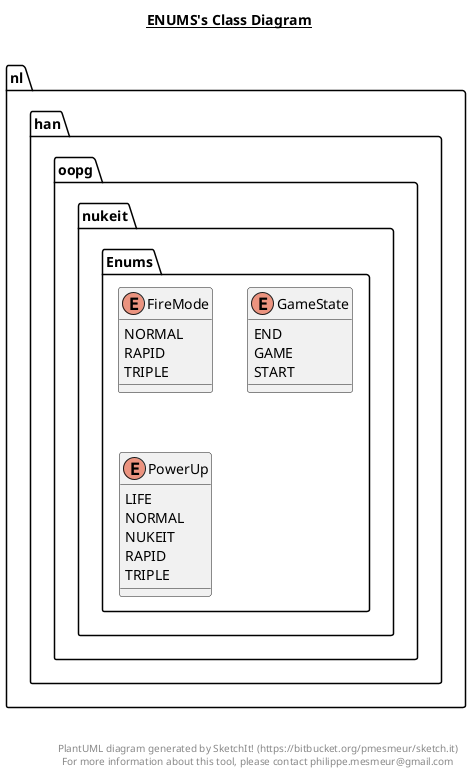 @startuml

title __ENUMS's Class Diagram__\n

  namespace nl.han.oopg.nukeit.Enums {
    enum FireMode {
      NORMAL
      RAPID
      TRIPLE
    }
  }
  

  namespace nl.han.oopg.nukeit.Enums {
    enum GameState {
      END
      GAME
      START
    }
  }
  

  namespace nl.han.oopg.nukeit.Enums {
    enum PowerUp {
      LIFE
      NORMAL
      NUKEIT
      RAPID
      TRIPLE
    }
  }
  



right footer


PlantUML diagram generated by SketchIt! (https://bitbucket.org/pmesmeur/sketch.it)
For more information about this tool, please contact philippe.mesmeur@gmail.com
endfooter

@enduml
